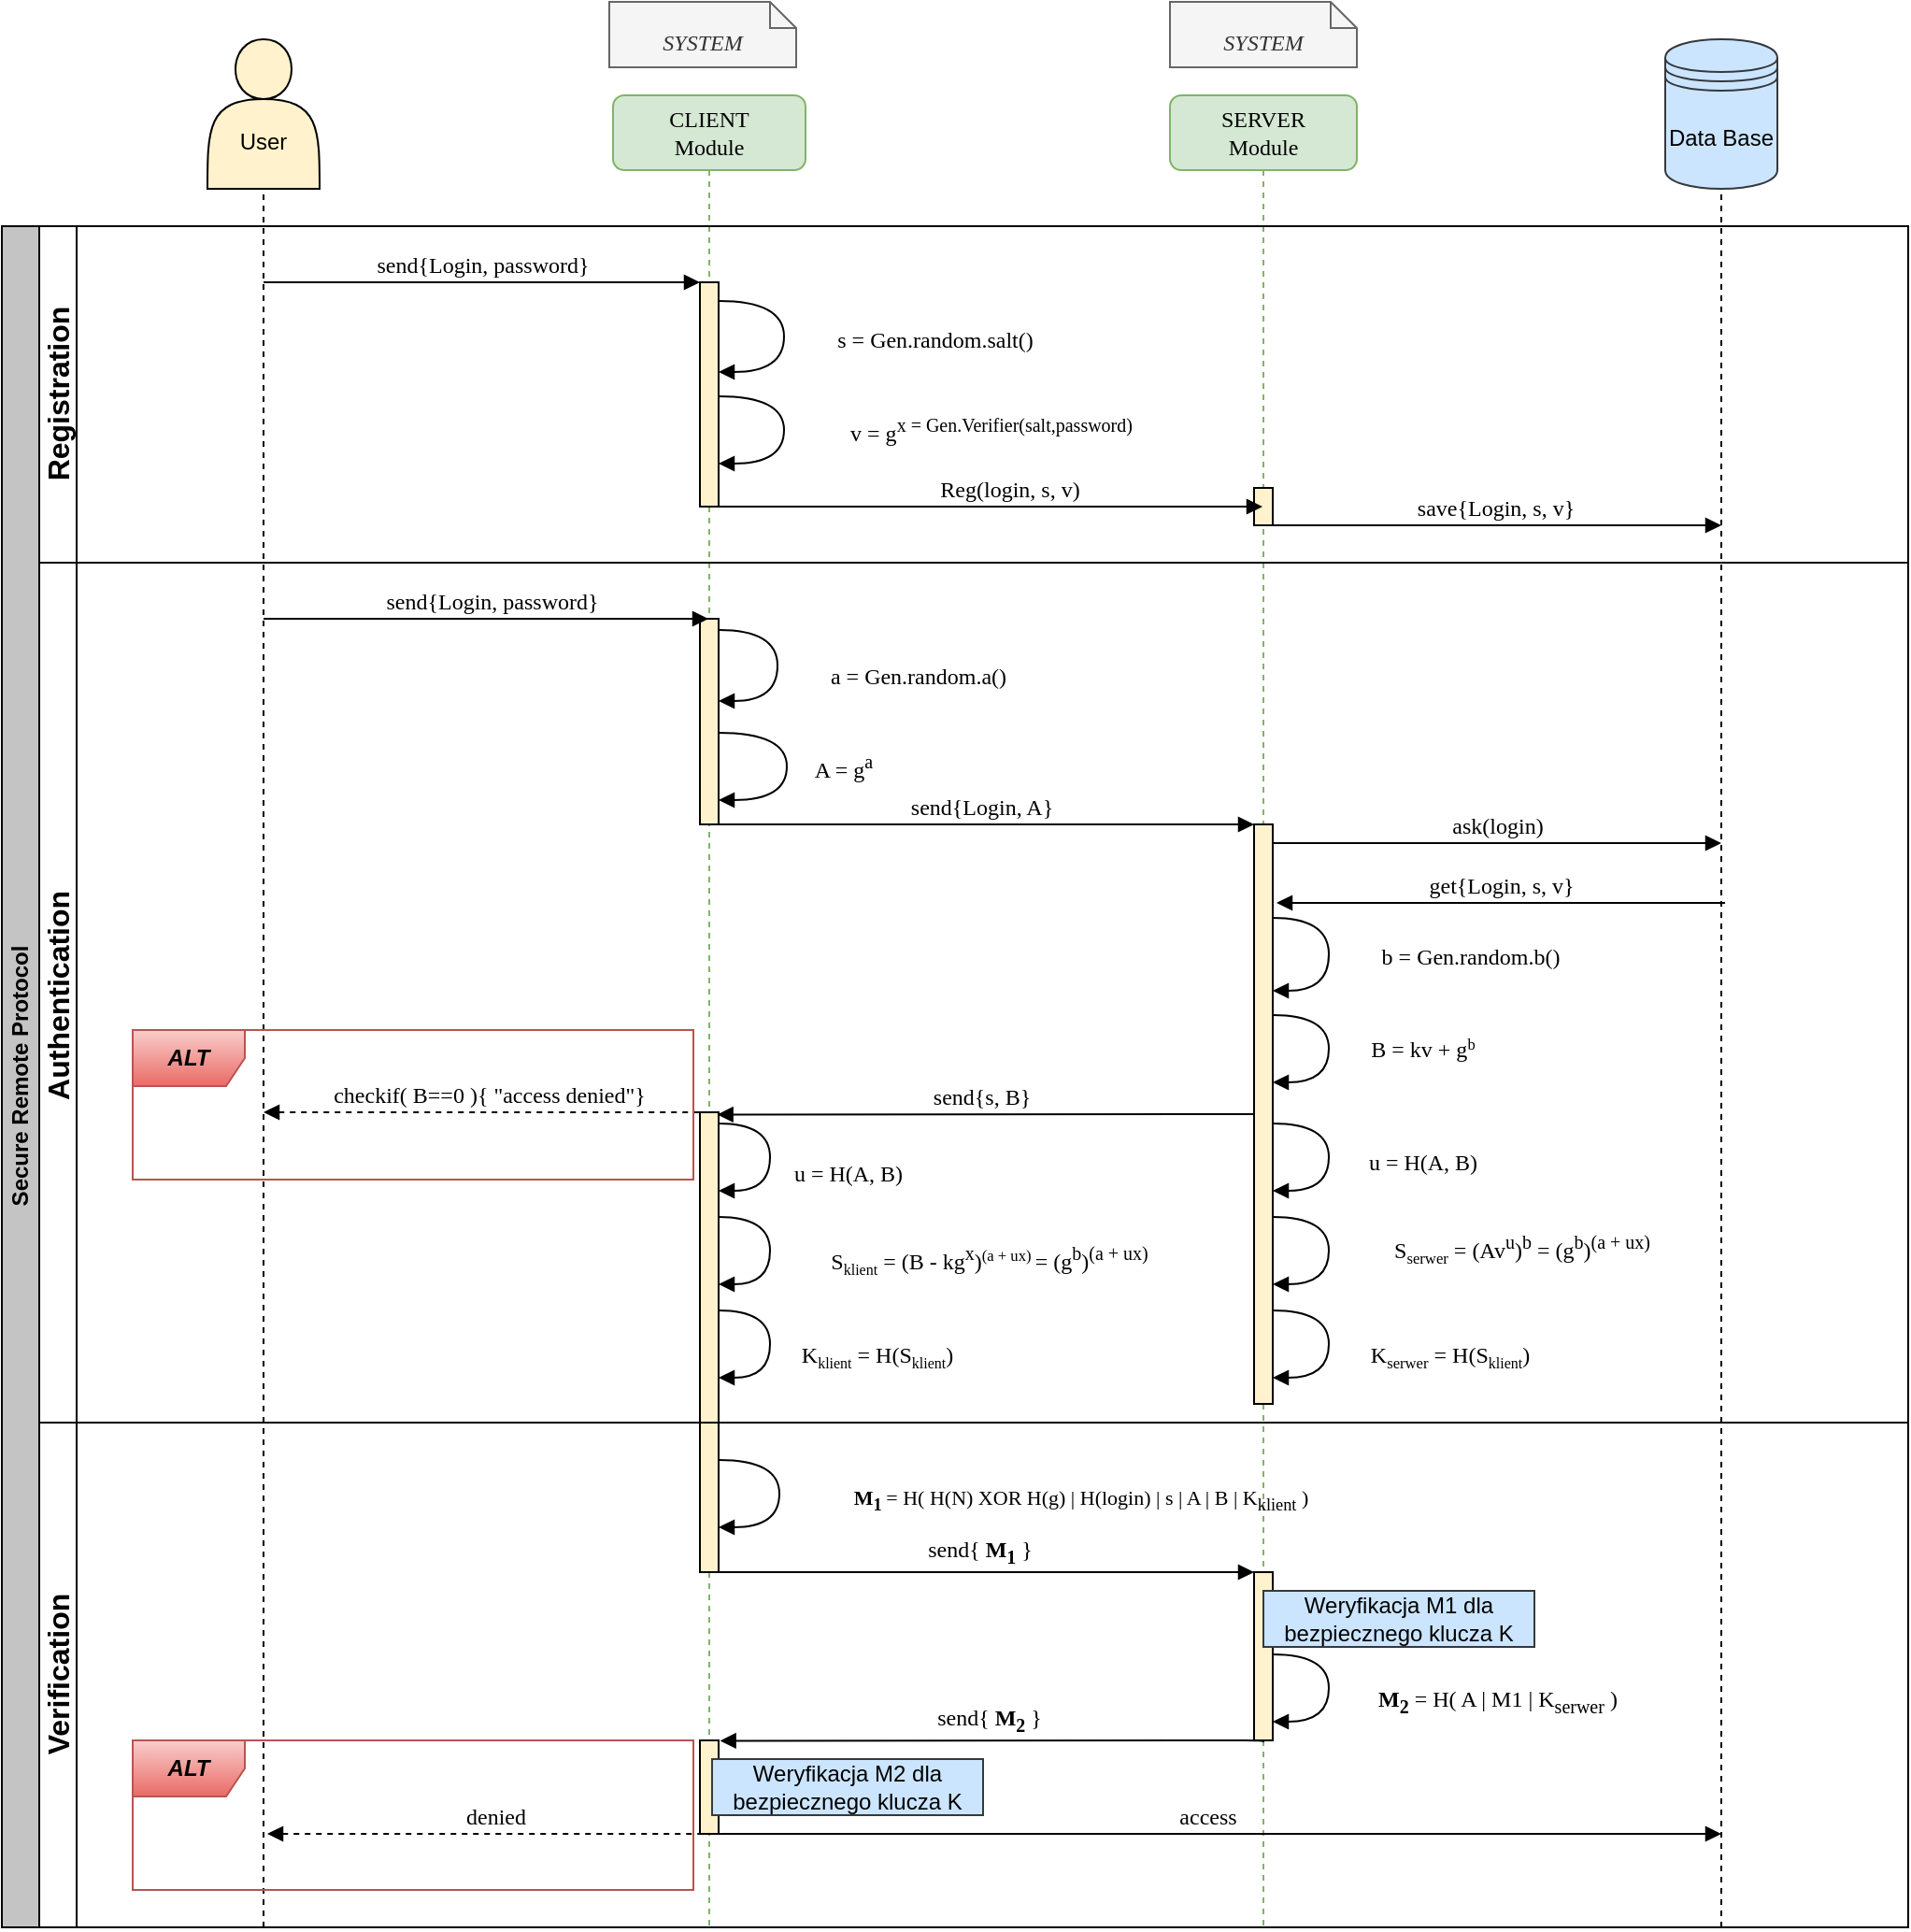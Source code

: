 <mxfile version="13.1.3" type="device"><diagram name="Page-1" id="13e1069c-82ec-6db2-03f1-153e76fe0fe0"><mxGraphModel dx="1574" dy="761" grid="1" gridSize="10" guides="1" tooltips="1" connect="1" arrows="1" fold="1" page="1" pageScale="1" pageWidth="1169" pageHeight="827" background="#ffffff" math="0" shadow="0"><root><mxCell id="0"/><mxCell id="1" parent="0"/><mxCell id="7baba1c4bc27f4b0-3" value="SERVER&lt;br&gt;Module" style="shape=umlLifeline;perimeter=lifelinePerimeter;whiteSpace=wrap;html=1;container=1;collapsible=0;recursiveResize=0;outlineConnect=0;rounded=1;shadow=0;comic=0;labelBackgroundColor=none;strokeWidth=1;fontFamily=Verdana;fontSize=12;align=center;fillColor=#d5e8d4;strokeColor=#82b366;" parent="1" vertex="1"><mxGeometry x="685" y="90" width="100" height="980" as="geometry"/></mxCell><mxCell id="7baba1c4bc27f4b0-22" value="" style="html=1;points=[];perimeter=orthogonalPerimeter;rounded=0;shadow=0;comic=0;labelBackgroundColor=none;strokeWidth=1;fontFamily=Verdana;fontSize=12;align=center;fillColor=#fff2cc;strokeColor=#000000;" parent="7baba1c4bc27f4b0-3" vertex="1"><mxGeometry x="45" y="210" width="10" height="20" as="geometry"/></mxCell><mxCell id="kjXI-DzKOJNjYiSePHk_-5" value="" style="html=1;points=[];perimeter=orthogonalPerimeter;rounded=0;shadow=0;comic=0;labelBackgroundColor=none;strokeWidth=1;fontFamily=Verdana;fontSize=12;align=center;fillColor=#fff2cc;strokeColor=#000000;" vertex="1" parent="7baba1c4bc27f4b0-3"><mxGeometry x="45" y="390" width="10" height="310" as="geometry"/></mxCell><mxCell id="kjXI-DzKOJNjYiSePHk_-16" value="u = H(A, B)" style="html=1;verticalAlign=bottom;endArrow=block;labelBackgroundColor=none;fontFamily=Verdana;fontSize=12;elbow=vertical;edgeStyle=orthogonalEdgeStyle;curved=1;" edge="1" parent="7baba1c4bc27f4b0-3"><mxGeometry x="0.375" y="-50" relative="1" as="geometry"><mxPoint x="55" y="550" as="sourcePoint"/><mxPoint x="55" y="586" as="targetPoint"/><Array as="points"><mxPoint x="85" y="550"/><mxPoint x="85" y="586"/></Array><mxPoint x="50" y="44" as="offset"/></mxGeometry></mxCell><mxCell id="kjXI-DzKOJNjYiSePHk_-25" value="&amp;nbsp; S&lt;span style=&quot;font-size: 10px&quot;&gt;&lt;sub&gt;serwer&lt;/sub&gt;&lt;/span&gt;&amp;nbsp;= (Av&lt;sup&gt;u&lt;/sup&gt;)&lt;sup&gt;b&lt;/sup&gt; = (g&lt;sup&gt;b&lt;/sup&gt;)&lt;sup&gt;(a + ux)&lt;/sup&gt;" style="html=1;verticalAlign=bottom;endArrow=block;labelBackgroundColor=none;fontFamily=Verdana;fontSize=12;elbow=vertical;edgeStyle=orthogonalEdgeStyle;curved=1;" edge="1" parent="7baba1c4bc27f4b0-3" source="kjXI-DzKOJNjYiSePHk_-5" target="kjXI-DzKOJNjYiSePHk_-5"><mxGeometry x="0.375" y="-100" relative="1" as="geometry"><mxPoint x="60" y="600.004" as="sourcePoint"/><mxPoint x="60" y="635.936" as="targetPoint"/><Array as="points"><mxPoint x="85" y="600"/><mxPoint x="85" y="636"/></Array><mxPoint x="100" y="94" as="offset"/></mxGeometry></mxCell><mxCell id="kjXI-DzKOJNjYiSePHk_-26" value="&amp;nbsp; &amp;nbsp;K&lt;span style=&quot;font-size: 10px&quot;&gt;&lt;sub&gt;serwer&lt;/sub&gt;&lt;/span&gt;&amp;nbsp;= H(S&lt;sub&gt;&lt;font style=&quot;font-size: 8px&quot;&gt;klient&lt;/font&gt;&lt;/sub&gt;)" style="html=1;verticalAlign=bottom;endArrow=block;labelBackgroundColor=none;fontFamily=Verdana;fontSize=12;elbow=vertical;edgeStyle=orthogonalEdgeStyle;curved=1;" edge="1" parent="7baba1c4bc27f4b0-3" source="kjXI-DzKOJNjYiSePHk_-5" target="kjXI-DzKOJNjYiSePHk_-5"><mxGeometry x="0.375" y="-60" relative="1" as="geometry"><mxPoint x="60" y="650.004" as="sourcePoint"/><mxPoint x="60" y="686.004" as="targetPoint"/><Array as="points"><mxPoint x="85" y="650"/><mxPoint x="85" y="686"/></Array><mxPoint x="60" y="60" as="offset"/></mxGeometry></mxCell><mxCell id="kjXI-DzKOJNjYiSePHk_-11" value="&amp;nbsp;b = Gen.random.b()" style="html=1;verticalAlign=bottom;endArrow=block;labelBackgroundColor=none;fontFamily=Verdana;fontSize=12;elbow=vertical;edgeStyle=orthogonalEdgeStyle;curved=1;" edge="1" parent="7baba1c4bc27f4b0-3" source="kjXI-DzKOJNjYiSePHk_-5" target="kjXI-DzKOJNjYiSePHk_-5"><mxGeometry x="0.459" y="-78" relative="1" as="geometry"><mxPoint x="52" y="440" as="sourcePoint"/><mxPoint x="52" y="479" as="targetPoint"/><Array as="points"><mxPoint x="85" y="440"/><mxPoint x="85" y="479"/></Array><mxPoint x="77" y="69" as="offset"/></mxGeometry></mxCell><mxCell id="kjXI-DzKOJNjYiSePHk_-12" value="B = kv + g&lt;span style=&quot;font-size: 10px&quot;&gt;&lt;sup&gt;b&lt;/sup&gt;&lt;/span&gt;" style="html=1;verticalAlign=bottom;endArrow=block;labelBackgroundColor=none;fontFamily=Verdana;fontSize=12;elbow=vertical;edgeStyle=orthogonalEdgeStyle;curved=1;" edge="1" parent="7baba1c4bc27f4b0-3" source="kjXI-DzKOJNjYiSePHk_-5" target="kjXI-DzKOJNjYiSePHk_-5"><mxGeometry x="0.375" y="-51" relative="1" as="geometry"><mxPoint x="53" y="491.5" as="sourcePoint"/><mxPoint x="53" y="527.5" as="targetPoint"/><Array as="points"><mxPoint x="85" y="492"/><mxPoint x="85" y="528"/></Array><mxPoint x="50" y="43" as="offset"/></mxGeometry></mxCell><mxCell id="7baba1c4bc27f4b0-2" value="CLIENT&lt;br&gt;Module" style="shape=umlLifeline;perimeter=lifelinePerimeter;whiteSpace=wrap;html=1;container=1;collapsible=0;recursiveResize=0;outlineConnect=0;rounded=1;shadow=0;comic=0;labelBackgroundColor=none;strokeWidth=1;fontFamily=Verdana;fontSize=12;align=center;fillColor=#d5e8d4;strokeColor=#82b366;" parent="1" vertex="1"><mxGeometry x="387" y="90" width="103" height="980" as="geometry"/></mxCell><mxCell id="7baba1c4bc27f4b0-39" value="s = Gen.random.salt()" style="html=1;verticalAlign=bottom;endArrow=block;labelBackgroundColor=none;fontFamily=Verdana;fontSize=12;elbow=vertical;edgeStyle=orthogonalEdgeStyle;curved=1;" parent="7baba1c4bc27f4b0-2" edge="1"><mxGeometry x="0.352" y="-80" relative="1" as="geometry"><mxPoint x="56.5" y="110" as="sourcePoint"/><mxPoint x="56.5" y="148" as="targetPoint"/><Array as="points"><mxPoint x="91.5" y="110"/><mxPoint x="91.5" y="148"/></Array><mxPoint x="80" y="72" as="offset"/></mxGeometry></mxCell><mxCell id="kjXI-DzKOJNjYiSePHk_-2" value="" style="html=1;points=[];perimeter=orthogonalPerimeter;rounded=0;shadow=0;comic=0;labelBackgroundColor=none;strokeWidth=1;fontFamily=Verdana;fontSize=12;align=center;fillColor=#fff2cc;strokeColor=#000000;" vertex="1" parent="7baba1c4bc27f4b0-2"><mxGeometry x="46.5" y="280" width="10" height="110" as="geometry"/></mxCell><mxCell id="kjXI-DzKOJNjYiSePHk_-8" value="get{Login, s, v}" style="html=1;verticalAlign=bottom;endArrow=none;labelBackgroundColor=none;fontFamily=Verdana;fontSize=12;edgeStyle=elbowEdgeStyle;elbow=vertical;startArrow=block;startFill=1;endFill=0;" edge="1" parent="7baba1c4bc27f4b0-2"><mxGeometry relative="1" as="geometry"><mxPoint x="355" y="432" as="sourcePoint"/><mxPoint x="595" y="432" as="targetPoint"/><Array as="points"><mxPoint x="450" y="432"/><mxPoint x="425" y="422"/></Array></mxGeometry></mxCell><mxCell id="kjXI-DzKOJNjYiSePHk_-14" value="" style="html=1;points=[];perimeter=orthogonalPerimeter;rounded=0;shadow=0;comic=0;labelBackgroundColor=none;strokeWidth=1;fontFamily=Verdana;fontSize=12;align=center;fillColor=#fff2cc;strokeColor=#000000;" vertex="1" parent="7baba1c4bc27f4b0-2"><mxGeometry x="46.5" y="544" width="10" height="246" as="geometry"/></mxCell><mxCell id="kjXI-DzKOJNjYiSePHk_-18" value="&amp;nbsp; &amp;nbsp; &amp;nbsp;u = H(A, B)" style="html=1;verticalAlign=bottom;endArrow=block;labelBackgroundColor=none;fontFamily=Verdana;fontSize=12;elbow=vertical;edgeStyle=orthogonalEdgeStyle;curved=1;" edge="1" parent="7baba1c4bc27f4b0-2" source="kjXI-DzKOJNjYiSePHk_-14" target="kjXI-DzKOJNjYiSePHk_-14"><mxGeometry x="0.419" y="-35" relative="1" as="geometry"><mxPoint x="64" y="550" as="sourcePoint"/><mxPoint x="64" y="586" as="targetPoint"/><Array as="points"><mxPoint x="84" y="550"/><mxPoint x="84" y="586"/></Array><mxPoint x="35" y="35" as="offset"/></mxGeometry></mxCell><mxCell id="kjXI-DzKOJNjYiSePHk_-19" value="&amp;nbsp; S&lt;sub&gt;&lt;font style=&quot;font-size: 8px&quot;&gt;klient&lt;/font&gt;&lt;/sub&gt; = (B - kg&lt;sup&gt;x&lt;/sup&gt;)&lt;span style=&quot;font-size: 10px&quot;&gt;&lt;sup&gt;(a + ux)&amp;nbsp;&lt;/sup&gt;&lt;/span&gt;= (g&lt;sup&gt;b&lt;/sup&gt;)&lt;sup&gt;(a + ux)&lt;/sup&gt;" style="html=1;verticalAlign=bottom;endArrow=block;labelBackgroundColor=none;fontFamily=Verdana;fontSize=12;elbow=vertical;edgeStyle=orthogonalEdgeStyle;curved=1;" edge="1" parent="7baba1c4bc27f4b0-2" source="kjXI-DzKOJNjYiSePHk_-14" target="kjXI-DzKOJNjYiSePHk_-14"><mxGeometry x="0.419" y="-115" relative="1" as="geometry"><mxPoint x="64" y="600" as="sourcePoint"/><mxPoint x="64" y="636" as="targetPoint"/><Array as="points"><mxPoint x="84" y="600"/><mxPoint x="84" y="636"/></Array><mxPoint x="115" y="115" as="offset"/></mxGeometry></mxCell><mxCell id="kjXI-DzKOJNjYiSePHk_-20" value="&amp;nbsp; K&lt;sub&gt;&lt;font style=&quot;font-size: 8px&quot;&gt;klient&lt;/font&gt;&lt;/sub&gt;&amp;nbsp;= H(S&lt;sub&gt;&lt;font style=&quot;font-size: 8px&quot;&gt;klient&lt;/font&gt;&lt;/sub&gt;)" style="html=1;verticalAlign=bottom;endArrow=block;labelBackgroundColor=none;fontFamily=Verdana;fontSize=12;elbow=vertical;edgeStyle=orthogonalEdgeStyle;curved=1;" edge="1" parent="7baba1c4bc27f4b0-2" source="kjXI-DzKOJNjYiSePHk_-14" target="kjXI-DzKOJNjYiSePHk_-14"><mxGeometry x="0.419" y="-55" relative="1" as="geometry"><mxPoint x="64" y="650" as="sourcePoint"/><mxPoint x="64" y="686" as="targetPoint"/><Array as="points"><mxPoint x="84" y="650"/><mxPoint x="84" y="686"/></Array><mxPoint x="55" y="55" as="offset"/></mxGeometry></mxCell><mxCell id="7baba1c4bc27f4b0-10" value="" style="html=1;points=[];perimeter=orthogonalPerimeter;rounded=0;shadow=0;comic=0;labelBackgroundColor=none;strokeWidth=1;fontFamily=Verdana;fontSize=12;align=center;fillColor=#fff2cc;strokeColor=#000000;" parent="7baba1c4bc27f4b0-2" vertex="1"><mxGeometry x="46.5" y="100" width="10" height="120" as="geometry"/></mxCell><mxCell id="kjXI-DzKOJNjYiSePHk_-35" value="" style="html=1;points=[];perimeter=orthogonalPerimeter;rounded=0;shadow=0;comic=0;labelBackgroundColor=none;strokeWidth=1;fontFamily=Verdana;fontSize=12;align=center;fillColor=#fff2cc;strokeColor=#000000;" vertex="1" parent="7baba1c4bc27f4b0-2"><mxGeometry x="46.5" y="880" width="10" height="50" as="geometry"/></mxCell><mxCell id="kjXI-DzKOJNjYiSePHk_-3" value="a = Gen.random.a()" style="html=1;verticalAlign=bottom;endArrow=block;labelBackgroundColor=none;fontFamily=Verdana;fontSize=12;elbow=vertical;edgeStyle=orthogonalEdgeStyle;curved=1;" edge="1" parent="7baba1c4bc27f4b0-2" source="kjXI-DzKOJNjYiSePHk_-2" target="kjXI-DzKOJNjYiSePHk_-2"><mxGeometry x="0.376" y="-75" relative="1" as="geometry"><mxPoint x="53" y="286" as="sourcePoint"/><mxPoint x="53" y="324" as="targetPoint"/><Array as="points"><mxPoint x="88" y="286"/><mxPoint x="88" y="324"/></Array><mxPoint x="75" y="71" as="offset"/></mxGeometry></mxCell><mxCell id="kjXI-DzKOJNjYiSePHk_-4" value="A = g&lt;sup&gt;a&lt;/sup&gt;" style="html=1;verticalAlign=bottom;endArrow=block;labelBackgroundColor=none;fontFamily=Verdana;fontSize=12;elbow=vertical;edgeStyle=orthogonalEdgeStyle;curved=1;" edge="1" parent="7baba1c4bc27f4b0-2" source="kjXI-DzKOJNjYiSePHk_-2" target="kjXI-DzKOJNjYiSePHk_-2"><mxGeometry x="0.33" y="-31" relative="1" as="geometry"><mxPoint x="63" y="341" as="sourcePoint"/><mxPoint x="63" y="377" as="targetPoint"/><Array as="points"><mxPoint x="93" y="341"/><mxPoint x="93" y="377"/></Array><mxPoint x="30" y="24" as="offset"/></mxGeometry></mxCell><mxCell id="kjXI-DzKOJNjYiSePHk_-27" value="&lt;font style=&quot;font-size: 11px&quot;&gt;&lt;b&gt;M&lt;/b&gt;&lt;sub&gt;&lt;b&gt;1&lt;/b&gt; &lt;/sub&gt;= &lt;font style=&quot;line-height: 120% ; font-size: 11px&quot;&gt;H( H(N) XOR H(g) | H(login) | s | A | B | K&lt;sub&gt;klient&lt;/sub&gt; )&lt;/font&gt;&lt;/font&gt;" style="html=1;verticalAlign=bottom;endArrow=block;labelBackgroundColor=none;fontFamily=Verdana;fontSize=12;elbow=vertical;edgeStyle=orthogonalEdgeStyle;curved=1;" edge="1" parent="7baba1c4bc27f4b0-2" source="kjXI-DzKOJNjYiSePHk_-14" target="kjXI-DzKOJNjYiSePHk_-14"><mxGeometry x="0.45" y="-165" relative="1" as="geometry"><mxPoint x="67" y="730" as="sourcePoint"/><mxPoint x="73" y="766" as="targetPoint"/><Array as="points"><mxPoint x="89" y="730"/><mxPoint x="89" y="766"/></Array><mxPoint x="165" y="162" as="offset"/></mxGeometry></mxCell><mxCell id="7baba1c4bc27f4b0-11" value="send{Login, password}" style="html=1;verticalAlign=bottom;endArrow=block;labelBackgroundColor=none;fontFamily=Verdana;fontSize=12;edgeStyle=elbowEdgeStyle;elbow=vertical;endFill=1;" parent="1" target="7baba1c4bc27f4b0-10" edge="1"><mxGeometry relative="1" as="geometry"><mxPoint x="200" y="190" as="sourcePoint"/><mxPoint x="430" y="192" as="targetPoint"/></mxGeometry></mxCell><mxCell id="7baba1c4bc27f4b0-14" value="Reg(login, s, v)" style="html=1;verticalAlign=bottom;endArrow=block;labelBackgroundColor=none;fontFamily=Verdana;fontSize=12;edgeStyle=elbowEdgeStyle;elbow=vertical;" parent="1" source="7baba1c4bc27f4b0-10" target="7baba1c4bc27f4b0-3" edge="1"><mxGeometry x="0.55" y="-70" relative="1" as="geometry"><mxPoint x="515" y="220" as="sourcePoint"/><mxPoint x="1125" y="320" as="targetPoint"/><Array as="points"><mxPoint x="555" y="310"/><mxPoint x="595" y="320"/><mxPoint x="655" y="310"/><mxPoint x="645" y="320"/><mxPoint x="665" y="320"/><mxPoint x="495" y="310"/><mxPoint x="515" y="370"/><mxPoint x="535" y="300"/></Array><mxPoint x="-70" y="-70" as="offset"/></mxGeometry></mxCell><mxCell id="7baba1c4bc27f4b0-41" value="&lt;i&gt;&lt;br&gt;SYSTEM&lt;/i&gt;" style="shape=note;whiteSpace=wrap;html=1;size=14;verticalAlign=top;align=center;spacingTop=-6;rounded=0;shadow=0;comic=0;labelBackgroundColor=none;strokeWidth=1;fontFamily=Verdana;fontSize=12;fillColor=#f5f5f5;strokeColor=#666666;fontColor=#333333;" parent="1" vertex="1"><mxGeometry x="385" y="40" width="100" height="35" as="geometry"/></mxCell><mxCell id="7baba1c4bc27f4b0-42" value="&lt;i&gt;&lt;br&gt;SYSTEM&lt;/i&gt;" style="shape=note;whiteSpace=wrap;html=1;size=14;verticalAlign=top;align=center;spacingTop=-6;rounded=0;shadow=0;comic=0;labelBackgroundColor=none;strokeWidth=1;fontFamily=Verdana;fontSize=12;fillColor=#f5f5f5;strokeColor=#666666;fontColor=#333333;" parent="1" vertex="1"><mxGeometry x="685" y="40" width="100" height="35" as="geometry"/></mxCell><mxCell id="hnvtuWoscT5PUuCZjicj-1" value="Data Base" style="shape=datastore;whiteSpace=wrap;html=1;fillColor=#cce5ff;strokeColor=#36393d;" parent="1" vertex="1"><mxGeometry x="950" y="60" width="60" height="80" as="geometry"/></mxCell><mxCell id="hnvtuWoscT5PUuCZjicj-2" value="&lt;br&gt;&lt;br&gt;User" style="shape=actor;whiteSpace=wrap;html=1;fillColor=#fff2cc;strokeColor=#000000;" parent="1" vertex="1"><mxGeometry x="170" y="60" width="60" height="80" as="geometry"/></mxCell><mxCell id="hnvtuWoscT5PUuCZjicj-3" value="" style="endArrow=none;dashed=1;html=1;entryX=0.5;entryY=1;entryDx=0;entryDy=0;" parent="1" target="hnvtuWoscT5PUuCZjicj-2" edge="1"><mxGeometry width="50" height="50" relative="1" as="geometry"><mxPoint x="200" y="1070" as="sourcePoint"/><mxPoint x="245" y="130" as="targetPoint"/></mxGeometry></mxCell><mxCell id="hnvtuWoscT5PUuCZjicj-5" value="" style="endArrow=none;dashed=1;html=1;entryX=0.5;entryY=1;entryDx=0;entryDy=0;rounded=0;" parent="1" target="hnvtuWoscT5PUuCZjicj-1" edge="1"><mxGeometry width="50" height="50" relative="1" as="geometry"><mxPoint x="980" y="1070" as="sourcePoint"/><mxPoint x="745" y="310" as="targetPoint"/></mxGeometry></mxCell><mxCell id="hnvtuWoscT5PUuCZjicj-7" value="Secure Remote Protocol" style="swimlane;html=1;childLayout=stackLayout;resizeParent=1;resizeParentMax=0;horizontal=0;startSize=20;horizontalStack=0;strokeColor=#000000;fillColor=#C4C4C4;" parent="1" vertex="1"><mxGeometry x="60" y="160" width="1020" height="910" as="geometry"/></mxCell><mxCell id="hnvtuWoscT5PUuCZjicj-8" value="&lt;font style=&quot;font-size: 16px&quot;&gt;Registration&lt;/font&gt;" style="swimlane;html=1;startSize=20;horizontal=0;" parent="hnvtuWoscT5PUuCZjicj-7" vertex="1"><mxGeometry x="20" width="1000" height="180" as="geometry"/></mxCell><mxCell id="hnvtuWoscT5PUuCZjicj-15" value="save{Login, s, v}" style="html=1;verticalAlign=bottom;endArrow=block;labelBackgroundColor=none;fontFamily=Verdana;fontSize=12;edgeStyle=elbowEdgeStyle;elbow=vertical;" parent="hnvtuWoscT5PUuCZjicj-8" edge="1"><mxGeometry relative="1" as="geometry"><mxPoint x="658" y="160" as="sourcePoint"/><mxPoint x="900" y="160" as="targetPoint"/><Array as="points"/></mxGeometry></mxCell><mxCell id="D6xjEp8fMBbyc2y7pLbL-13" value="v = g&lt;sup&gt;x = Gen.Verifier(salt,password)&lt;/sup&gt;" style="html=1;verticalAlign=bottom;endArrow=block;labelBackgroundColor=none;fontFamily=Verdana;fontSize=12;elbow=vertical;edgeStyle=orthogonalEdgeStyle;curved=1;" parent="hnvtuWoscT5PUuCZjicj-8" edge="1"><mxGeometry x="0.34" y="-110" relative="1" as="geometry"><mxPoint x="363.5" y="91" as="sourcePoint"/><mxPoint x="363.5" y="127" as="targetPoint"/><Array as="points"><mxPoint x="398.5" y="91"/><mxPoint x="398.5" y="127"/></Array><mxPoint x="110" y="103" as="offset"/></mxGeometry></mxCell><mxCell id="hnvtuWoscT5PUuCZjicj-9" value="&lt;font style=&quot;font-size: 16px&quot;&gt;&amp;nbsp; &amp;nbsp; &amp;nbsp; &amp;nbsp; &amp;nbsp; &amp;nbsp; &amp;nbsp; &amp;nbsp; &amp;nbsp; &amp;nbsp; &amp;nbsp; &amp;nbsp; &amp;nbsp; &amp;nbsp; &amp;nbsp; &amp;nbsp; &amp;nbsp; &amp;nbsp; &amp;nbsp; &amp;nbsp; &amp;nbsp; &amp;nbsp; &amp;nbsp; &amp;nbsp; &amp;nbsp; &amp;nbsp; &amp;nbsp; &amp;nbsp; &amp;nbsp; &amp;nbsp; Authentication&lt;/font&gt;" style="swimlane;html=1;startSize=20;horizontal=0;align=center;" parent="hnvtuWoscT5PUuCZjicj-7" vertex="1"><mxGeometry x="20" y="180" width="1000" height="730" as="geometry"/></mxCell><mxCell id="kjXI-DzKOJNjYiSePHk_-9" value="send{Login, password}" style="html=1;verticalAlign=bottom;endArrow=block;labelBackgroundColor=none;fontFamily=Verdana;fontSize=12;edgeStyle=elbowEdgeStyle;elbow=vertical;" edge="1" parent="hnvtuWoscT5PUuCZjicj-9" target="7baba1c4bc27f4b0-2"><mxGeometry x="0.024" relative="1" as="geometry"><mxPoint x="120" y="30" as="sourcePoint"/><mxPoint x="250" y="35" as="targetPoint"/><Array as="points"><mxPoint x="320" y="30"/><mxPoint x="200" y="20"/></Array><mxPoint as="offset"/></mxGeometry></mxCell><mxCell id="kjXI-DzKOJNjYiSePHk_-13" value="ask(login)" style="html=1;verticalAlign=bottom;endArrow=block;labelBackgroundColor=none;fontFamily=Verdana;fontSize=12;edgeStyle=elbowEdgeStyle;elbow=vertical;" edge="1" parent="hnvtuWoscT5PUuCZjicj-9" source="kjXI-DzKOJNjYiSePHk_-5"><mxGeometry relative="1" as="geometry"><mxPoint x="695" y="151" as="sourcePoint"/><mxPoint x="900" y="150" as="targetPoint"/><Array as="points"><mxPoint x="900" y="150"/></Array></mxGeometry></mxCell><mxCell id="kjXI-DzKOJNjYiSePHk_-40" value="checkif( B==0 ){ &quot;access denied&quot;}&amp;nbsp;" style="html=1;verticalAlign=bottom;endArrow=none;labelBackgroundColor=none;fontFamily=Verdana;fontSize=12;edgeStyle=elbowEdgeStyle;elbow=vertical;endFill=0;startArrow=block;startFill=1;dashed=1;" edge="1" parent="hnvtuWoscT5PUuCZjicj-9"><mxGeometry x="0.024" relative="1" as="geometry"><mxPoint x="120" y="294" as="sourcePoint"/><mxPoint x="358" y="294" as="targetPoint"/><Array as="points"><mxPoint x="320" y="294"/><mxPoint x="200" y="284"/></Array><mxPoint as="offset"/></mxGeometry></mxCell><mxCell id="kjXI-DzKOJNjYiSePHk_-42" value="&lt;b&gt;&lt;i&gt;ALT&lt;/i&gt;&lt;/b&gt;" style="shape=umlFrame;whiteSpace=wrap;html=1;fillColor=#f8cecc;strokeColor=#b85450;gradientColor=#ea6b66;" vertex="1" parent="hnvtuWoscT5PUuCZjicj-9"><mxGeometry x="50" y="250" width="300" height="80" as="geometry"/></mxCell><mxCell id="hnvtuWoscT5PUuCZjicj-10" value="&lt;font style=&quot;font-size: 16px&quot;&gt;Verification&lt;/font&gt;" style="swimlane;html=1;startSize=20;horizontal=0;" parent="hnvtuWoscT5PUuCZjicj-9" vertex="1"><mxGeometry y="460" width="1000" height="270" as="geometry"/></mxCell><mxCell id="kjXI-DzKOJNjYiSePHk_-28" value="send{ &lt;b&gt;M&lt;sub&gt;1&lt;/sub&gt; &lt;/b&gt;}" style="html=1;verticalAlign=bottom;endArrow=block;labelBackgroundColor=none;fontFamily=Verdana;fontSize=12;edgeStyle=elbowEdgeStyle;elbow=vertical;endFill=1;" edge="1" parent="hnvtuWoscT5PUuCZjicj-10"><mxGeometry x="-0.018" relative="1" as="geometry"><mxPoint x="360" y="80" as="sourcePoint"/><mxPoint x="650" y="80" as="targetPoint"/><Array as="points"><mxPoint x="475" y="80"/><mxPoint x="515" y="90"/><mxPoint x="575" y="80"/><mxPoint x="565" y="90"/><mxPoint x="585" y="90"/><mxPoint x="415" y="80"/><mxPoint x="435" y="140"/><mxPoint x="455" y="70"/></Array><mxPoint as="offset"/></mxGeometry></mxCell><mxCell id="kjXI-DzKOJNjYiSePHk_-29" value="" style="html=1;points=[];perimeter=orthogonalPerimeter;rounded=0;shadow=0;comic=0;labelBackgroundColor=none;strokeWidth=1;fontFamily=Verdana;fontSize=12;align=center;fillColor=#fff2cc;strokeColor=#000000;" vertex="1" parent="hnvtuWoscT5PUuCZjicj-10"><mxGeometry x="650" y="80" width="10" height="90" as="geometry"/></mxCell><mxCell id="kjXI-DzKOJNjYiSePHk_-31" value="&lt;b&gt;M&lt;sub&gt;2&lt;/sub&gt;&lt;/b&gt; = H( A | M1 | K&lt;sub&gt;serwer&lt;/sub&gt; )" style="html=1;verticalAlign=bottom;endArrow=block;labelBackgroundColor=none;fontFamily=Verdana;fontSize=12;elbow=vertical;edgeStyle=orthogonalEdgeStyle;curved=1;" edge="1" parent="hnvtuWoscT5PUuCZjicj-10"><mxGeometry x="0.375" y="-90" relative="1" as="geometry"><mxPoint x="660" y="124.0" as="sourcePoint"/><mxPoint x="660" y="160.0" as="targetPoint"/><Array as="points"><mxPoint x="690" y="124"/><mxPoint x="690" y="160"/></Array><mxPoint x="90" y="90" as="offset"/></mxGeometry></mxCell><mxCell id="kjXI-DzKOJNjYiSePHk_-32" value="Weryfikacja M1 dla bezpiecznego klucza K" style="rounded=0;whiteSpace=wrap;html=1;fillColor=#cce5ff;strokeColor=#36393d;" vertex="1" parent="hnvtuWoscT5PUuCZjicj-10"><mxGeometry x="655" y="90" width="145" height="30" as="geometry"/></mxCell><mxCell id="kjXI-DzKOJNjYiSePHk_-34" value="send{ &lt;b&gt;M&lt;sub&gt;2&lt;/sub&gt;&lt;/b&gt; }" style="html=1;verticalAlign=bottom;endArrow=none;labelBackgroundColor=none;fontFamily=Verdana;fontSize=12;edgeStyle=elbowEdgeStyle;elbow=vertical;endFill=0;startArrow=block;startFill=1;exitX=0.931;exitY=0.005;exitDx=0;exitDy=0;exitPerimeter=0;" edge="1" parent="hnvtuWoscT5PUuCZjicj-10"><mxGeometry x="-0.018" relative="1" as="geometry"><mxPoint x="364.31" y="170.23" as="sourcePoint"/><mxPoint x="655" y="171" as="targetPoint"/><Array as="points"><mxPoint x="505" y="170"/><mxPoint x="545" y="180"/><mxPoint x="605" y="170"/><mxPoint x="595" y="180"/><mxPoint x="615" y="180"/><mxPoint x="445" y="170"/><mxPoint x="465" y="230"/><mxPoint x="485" y="160"/></Array><mxPoint as="offset"/></mxGeometry></mxCell><mxCell id="kjXI-DzKOJNjYiSePHk_-41" value="&lt;b&gt;&lt;i&gt;ALT&lt;/i&gt;&lt;/b&gt;" style="shape=umlFrame;whiteSpace=wrap;html=1;fillColor=#f8cecc;strokeColor=#b85450;gradientColor=#ea6b66;" vertex="1" parent="hnvtuWoscT5PUuCZjicj-10"><mxGeometry x="50" y="170" width="300" height="80" as="geometry"/></mxCell><mxCell id="kjXI-DzKOJNjYiSePHk_-37" value="Weryfikacja M2 dla bezpiecznego klucza K" style="rounded=0;whiteSpace=wrap;html=1;fillColor=#cce5ff;strokeColor=#36393d;" vertex="1" parent="hnvtuWoscT5PUuCZjicj-10"><mxGeometry x="360" y="180" width="145" height="30" as="geometry"/></mxCell><mxCell id="kjXI-DzKOJNjYiSePHk_-38" value="denied" style="html=1;verticalAlign=bottom;endArrow=none;labelBackgroundColor=none;fontFamily=Verdana;fontSize=12;edgeStyle=elbowEdgeStyle;elbow=vertical;endFill=0;startArrow=block;startFill=1;dashed=1;" edge="1" parent="hnvtuWoscT5PUuCZjicj-10"><mxGeometry x="0.024" relative="1" as="geometry"><mxPoint x="122" y="220" as="sourcePoint"/><mxPoint x="360" y="220" as="targetPoint"/><Array as="points"><mxPoint x="322" y="220"/><mxPoint x="202" y="210"/></Array><mxPoint as="offset"/></mxGeometry></mxCell><mxCell id="kjXI-DzKOJNjYiSePHk_-39" value="access" style="html=1;verticalAlign=bottom;endArrow=block;labelBackgroundColor=none;fontFamily=Verdana;fontSize=12;edgeStyle=elbowEdgeStyle;elbow=vertical;endFill=1;" edge="1" parent="hnvtuWoscT5PUuCZjicj-10"><mxGeometry x="-0.018" relative="1" as="geometry"><mxPoint x="360" y="220" as="sourcePoint"/><mxPoint x="900" y="220" as="targetPoint"/><Array as="points"><mxPoint x="475" y="220"/><mxPoint x="515" y="230"/><mxPoint x="575" y="220"/><mxPoint x="565" y="230"/><mxPoint x="585" y="230"/><mxPoint x="415" y="220"/><mxPoint x="435" y="280"/><mxPoint x="455" y="210"/></Array><mxPoint as="offset"/></mxGeometry></mxCell><mxCell id="kjXI-DzKOJNjYiSePHk_-7" value="send{Login, A}" style="html=1;verticalAlign=bottom;endArrow=block;labelBackgroundColor=none;fontFamily=Verdana;fontSize=12;edgeStyle=elbowEdgeStyle;elbow=vertical;endFill=1;" edge="1" parent="1" source="kjXI-DzKOJNjYiSePHk_-2" target="kjXI-DzKOJNjYiSePHk_-5"><mxGeometry x="-0.018" relative="1" as="geometry"><mxPoint x="518" y="390" as="sourcePoint"/><mxPoint x="713" y="482" as="targetPoint"/><Array as="points"><mxPoint x="558" y="480"/><mxPoint x="598" y="490"/><mxPoint x="658" y="480"/><mxPoint x="648" y="490"/><mxPoint x="668" y="490"/><mxPoint x="498" y="480"/><mxPoint x="518" y="540"/><mxPoint x="538" y="470"/></Array><mxPoint as="offset"/></mxGeometry></mxCell><mxCell id="kjXI-DzKOJNjYiSePHk_-15" value="send{s, B}" style="html=1;verticalAlign=bottom;endArrow=none;labelBackgroundColor=none;fontFamily=Verdana;fontSize=12;edgeStyle=elbowEdgeStyle;elbow=vertical;endFill=0;startArrow=block;startFill=1;exitX=0.931;exitY=0.005;exitDx=0;exitDy=0;exitPerimeter=0;" edge="1" parent="1" source="kjXI-DzKOJNjYiSePHk_-14" target="kjXI-DzKOJNjYiSePHk_-5"><mxGeometry x="-0.018" relative="1" as="geometry"><mxPoint x="467" y="635" as="sourcePoint"/><mxPoint x="732" y="636" as="targetPoint"/><Array as="points"><mxPoint x="582" y="635"/><mxPoint x="622" y="645"/><mxPoint x="682" y="635"/><mxPoint x="672" y="645"/><mxPoint x="692" y="645"/><mxPoint x="522" y="635"/><mxPoint x="542" y="695"/><mxPoint x="562" y="625"/></Array><mxPoint as="offset"/></mxGeometry></mxCell></root></mxGraphModel></diagram></mxfile>